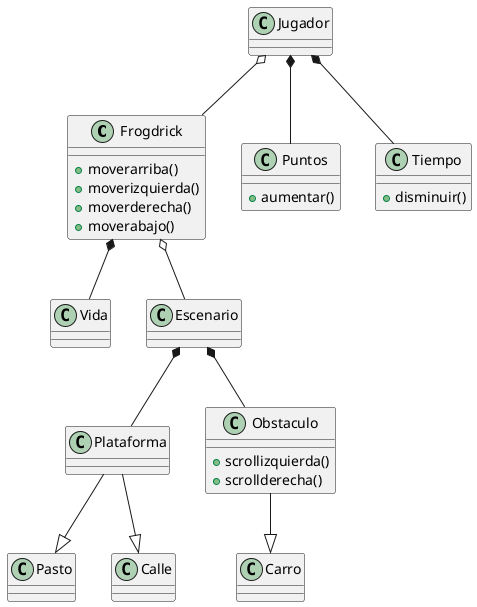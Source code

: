 @startuml
class Frogdrick{
+moverarriba()
+moverizquierda()
+moverderecha()
+moverabajo()
}
class Jugador
class Carro
class Plataforma
class Pasto
class Calle
class Puntos{
+aumentar()
}
class Tiempo{
+disminuir()
}
class Vida
class Escenario
class Obstaculo{
+scrollizquierda()
+scrollderecha()
}

Frogdrick *-- Vida
Jugador o-- Frogdrick
Jugador *-- Tiempo
Jugador *-- Puntos
Escenario *-- Plataforma
Escenario *-- Obstaculo
Obstaculo --|> Carro
Plataforma --|> Pasto
Plataforma --|> Calle
Frogdrick o-- Escenario
@enduml